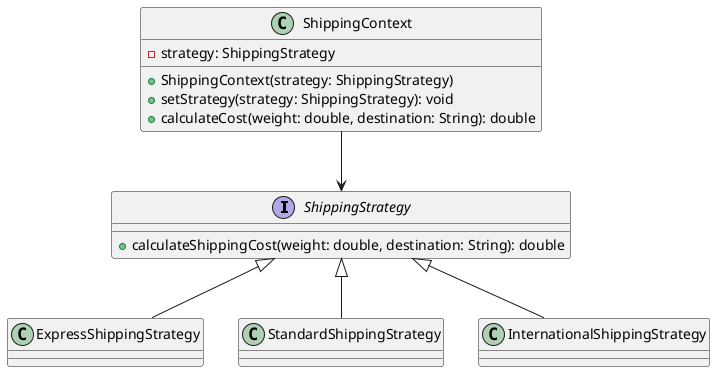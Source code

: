@startuml
interface ShippingStrategy {
    + calculateShippingCost(weight: double, destination: String): double
}

class ExpressShippingStrategy
class StandardShippingStrategy
class InternationalShippingStrategy

ShippingStrategy <|-- ExpressShippingStrategy
ShippingStrategy <|-- StandardShippingStrategy
ShippingStrategy <|-- InternationalShippingStrategy

class ShippingContext {
    -strategy: ShippingStrategy
    +ShippingContext(strategy: ShippingStrategy)
    +setStrategy(strategy: ShippingStrategy): void
    +calculateCost(weight: double, destination: String): double
}

ShippingContext --> ShippingStrategy
@enduml
